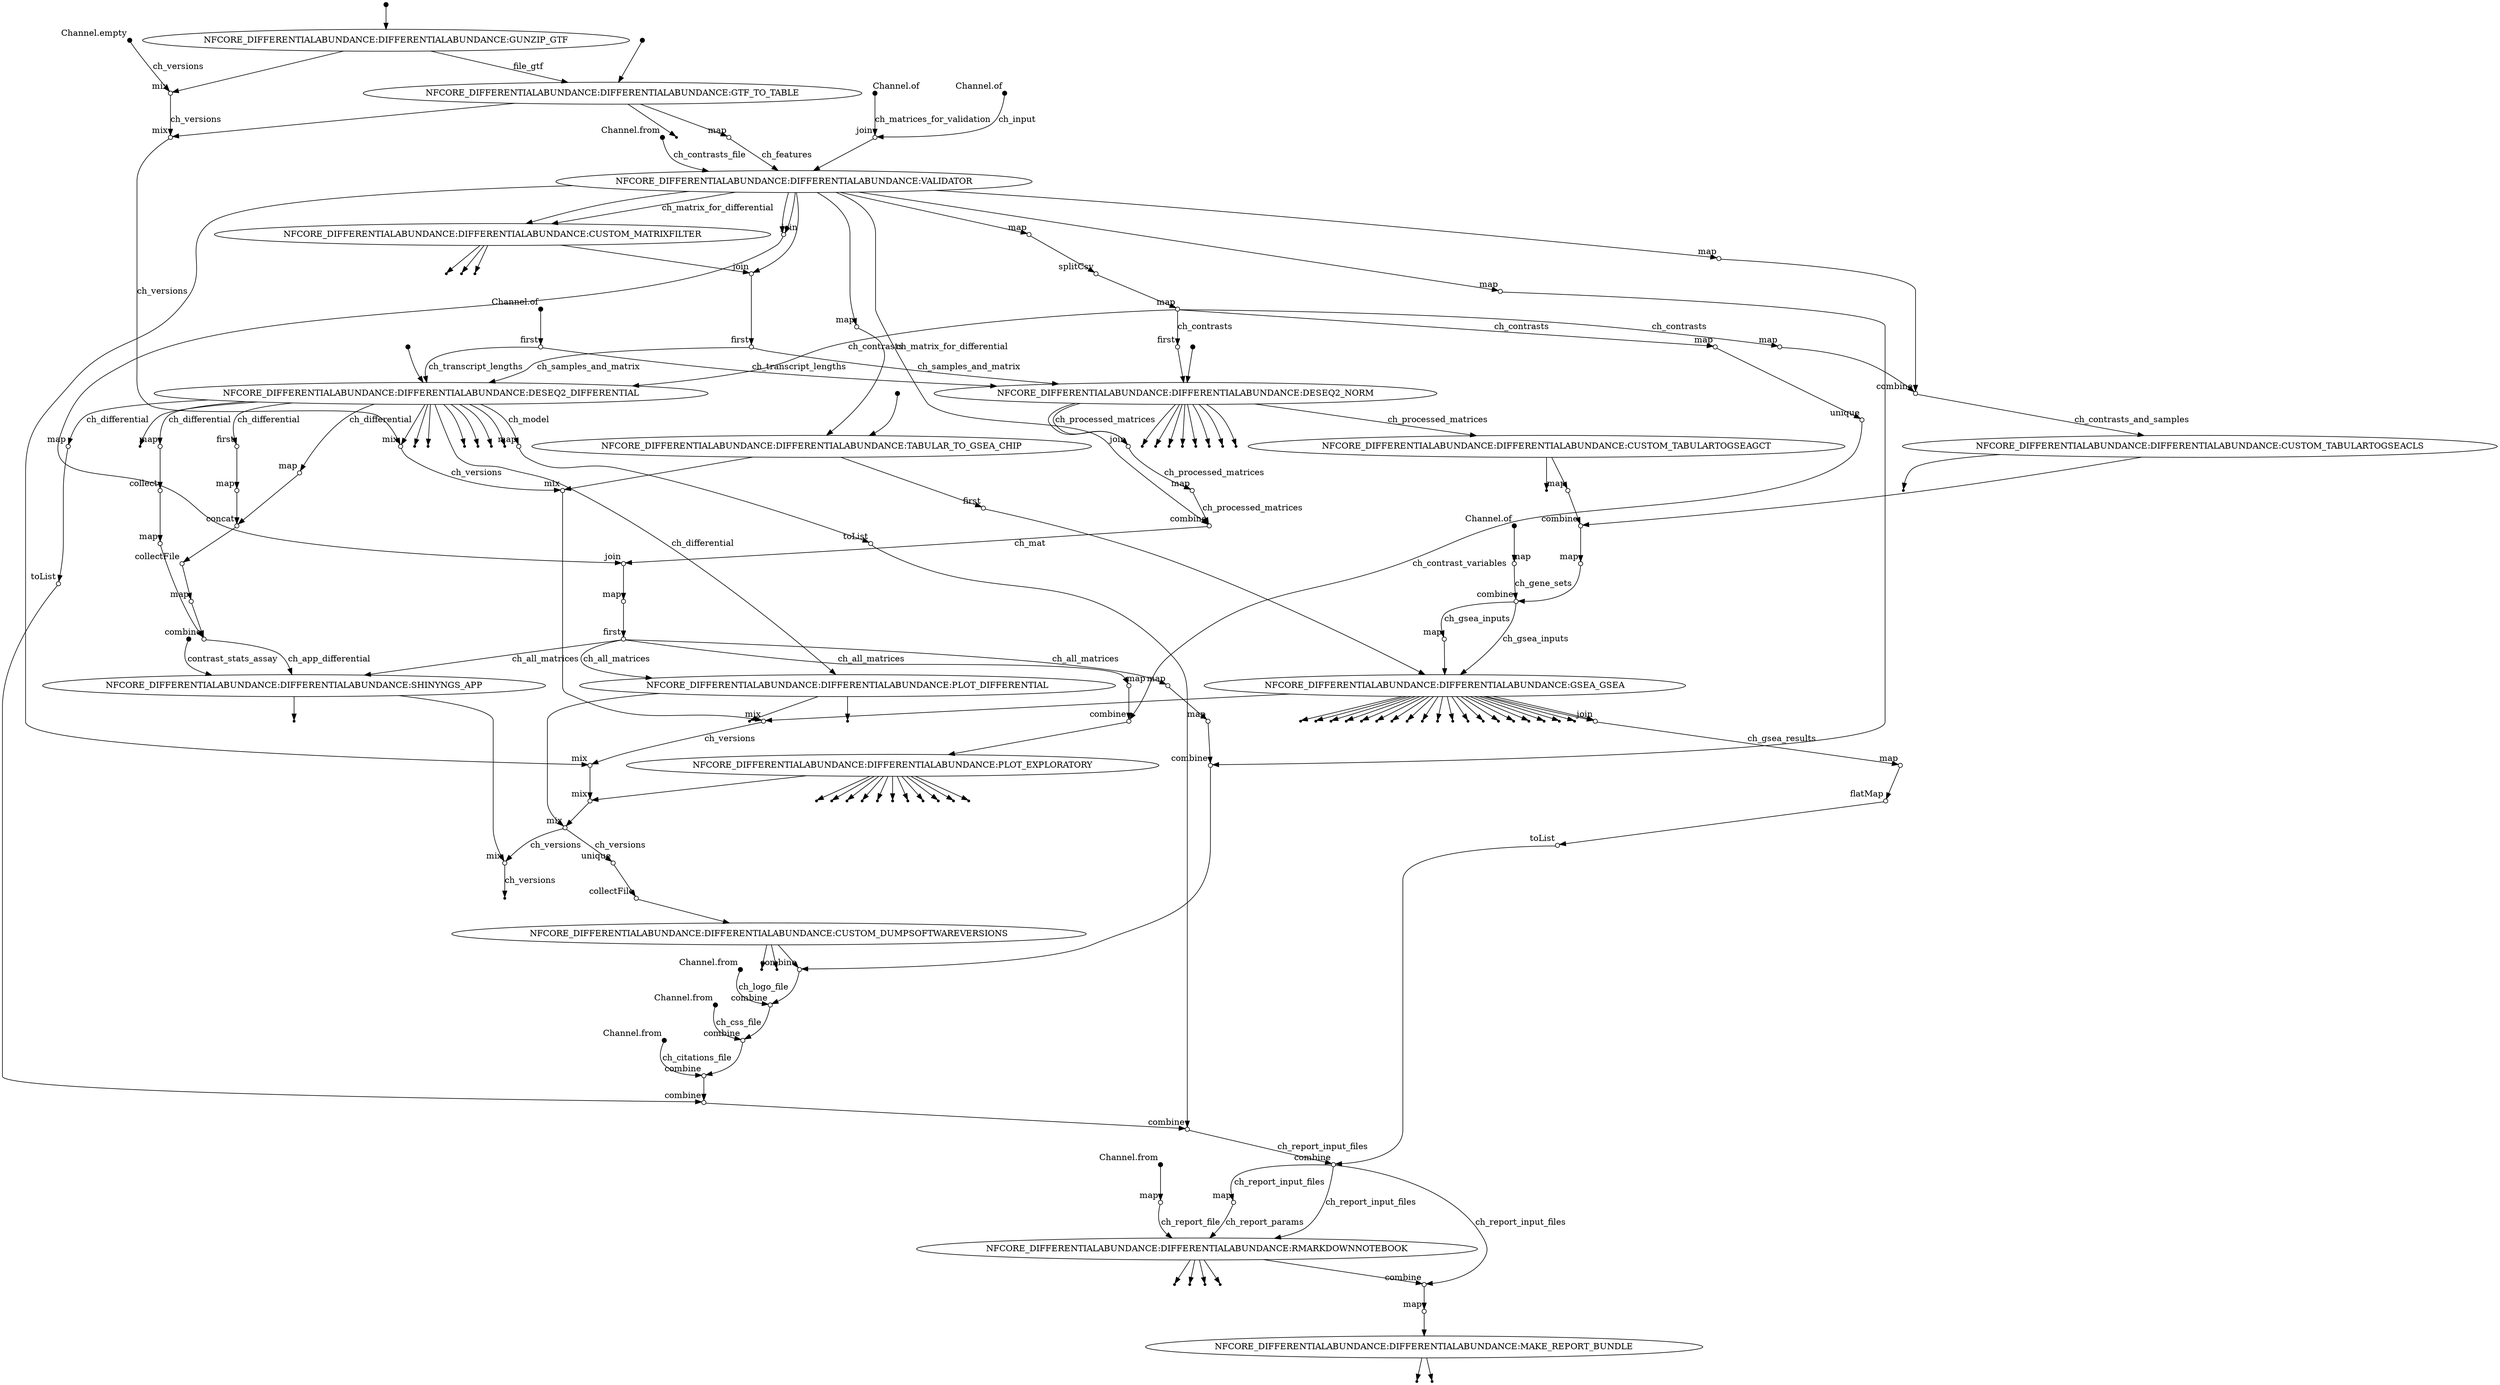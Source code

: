 digraph "differentialabundance_dag" {
v0 [shape=point,label="",fixedsize=true,width=0.1,xlabel="Channel.of"];
v16 [shape=circle,label="",fixedsize=true,width=0.1,xlabel="join"];
v0 -> v16 [label="ch_input"];

v1 [shape=point,label="",fixedsize=true,width=0.1,xlabel="Channel.of"];
v16 [shape=circle,label="",fixedsize=true,width=0.1,xlabel="join"];
v1 -> v16 [label="ch_matrices_for_validation"];

v2 [shape=point,label="",fixedsize=true,width=0.1,xlabel="Channel.of"];
v3 [shape=circle,label="",fixedsize=true,width=0.1,xlabel="first"];
v2 -> v3;

v3 [shape=circle,label="",fixedsize=true,width=0.1,xlabel="first"];
v29 [label="NFCORE_DIFFERENTIALABUNDANCE:DIFFERENTIALABUNDANCE:DESEQ2_NORM"];
v3 -> v29 [label="ch_transcript_lengths"];

v4 [shape=point,label="",fixedsize=true,width=0.1,xlabel="Channel.of"];
v5 [shape=circle,label="",fixedsize=true,width=0.1,xlabel="map"];
v4 -> v5;

v5 [shape=circle,label="",fixedsize=true,width=0.1,xlabel="map"];
v63 [shape=circle,label="",fixedsize=true,width=0.1,xlabel="combine"];
v5 -> v63 [label="ch_gene_sets"];

v6 [shape=point,label="",fixedsize=true,width=0.1,xlabel="Channel.empty"];
v10 [shape=circle,label="",fixedsize=true,width=0.1,xlabel="mix"];
v6 -> v10 [label="ch_versions"];

v7 [shape=point,label="",fixedsize=true,width=0.1,xlabel="Channel.from"];
v17 [label="NFCORE_DIFFERENTIALABUNDANCE:DIFFERENTIALABUNDANCE:VALIDATOR"];
v7 -> v17 [label="ch_contrasts_file"];

v8 [shape=point,label="",fixedsize=true,width=0.1];
v9 [label="NFCORE_DIFFERENTIALABUNDANCE:DIFFERENTIALABUNDANCE:GUNZIP_GTF"];
v8 -> v9;

v9 [label="NFCORE_DIFFERENTIALABUNDANCE:DIFFERENTIALABUNDANCE:GUNZIP_GTF"];
v12 [label="NFCORE_DIFFERENTIALABUNDANCE:DIFFERENTIALABUNDANCE:GTF_TO_TABLE"];
v9 -> v12 [label="file_gtf"];

v9 [label="NFCORE_DIFFERENTIALABUNDANCE:DIFFERENTIALABUNDANCE:GUNZIP_GTF"];
v10 [shape=circle,label="",fixedsize=true,width=0.1,xlabel="mix"];
v9 -> v10;

v10 [shape=circle,label="",fixedsize=true,width=0.1,xlabel="mix"];
v15 [shape=circle,label="",fixedsize=true,width=0.1,xlabel="mix"];
v10 -> v15 [label="ch_versions"];

v11 [shape=point,label="",fixedsize=true,width=0.1];
v12 [label="NFCORE_DIFFERENTIALABUNDANCE:DIFFERENTIALABUNDANCE:GTF_TO_TABLE"];
v11 -> v12;

v12 [label="NFCORE_DIFFERENTIALABUNDANCE:DIFFERENTIALABUNDANCE:GTF_TO_TABLE"];
v14 [shape=circle,label="",fixedsize=true,width=0.1,xlabel="map"];
v12 -> v14;

v12 [label="NFCORE_DIFFERENTIALABUNDANCE:DIFFERENTIALABUNDANCE:GTF_TO_TABLE"];
v13 [shape=point];
v12 -> v13;

v12 [label="NFCORE_DIFFERENTIALABUNDANCE:DIFFERENTIALABUNDANCE:GTF_TO_TABLE"];
v15 [shape=circle,label="",fixedsize=true,width=0.1,xlabel="mix"];
v12 -> v15;

v14 [shape=circle,label="",fixedsize=true,width=0.1,xlabel="map"];
v17 [label="NFCORE_DIFFERENTIALABUNDANCE:DIFFERENTIALABUNDANCE:VALIDATOR"];
v14 -> v17 [label="ch_features"];

v15 [shape=circle,label="",fixedsize=true,width=0.1,xlabel="mix"];
v47 [shape=circle,label="",fixedsize=true,width=0.1,xlabel="mix"];
v15 -> v47 [label="ch_versions"];

v16 [shape=circle,label="",fixedsize=true,width=0.1,xlabel="join"];
v17 [label="NFCORE_DIFFERENTIALABUNDANCE:DIFFERENTIALABUNDANCE:VALIDATOR"];
v16 -> v17;

v17 [label="NFCORE_DIFFERENTIALABUNDANCE:DIFFERENTIALABUNDANCE:VALIDATOR"];
v21 [label="NFCORE_DIFFERENTIALABUNDANCE:DIFFERENTIALABUNDANCE:CUSTOM_MATRIXFILTER"];
v17 -> v21;

v17 [label="NFCORE_DIFFERENTIALABUNDANCE:DIFFERENTIALABUNDANCE:VALIDATOR"];
v57 [shape=circle,label="",fixedsize=true,width=0.1,xlabel="map"];
v17 -> v57;

v17 [label="NFCORE_DIFFERENTIALABUNDANCE:DIFFERENTIALABUNDANCE:VALIDATOR"];
v21 [label="NFCORE_DIFFERENTIALABUNDANCE:DIFFERENTIALABUNDANCE:CUSTOM_MATRIXFILTER"];
v17 -> v21 [label="ch_matrix_for_differential"];

v17 [label="NFCORE_DIFFERENTIALABUNDANCE:DIFFERENTIALABUNDANCE:VALIDATOR"];
v18 [shape=circle,label="",fixedsize=true,width=0.1,xlabel="map"];
v17 -> v18;

v17 [label="NFCORE_DIFFERENTIALABUNDANCE:DIFFERENTIALABUNDANCE:VALIDATOR"];
v113 [shape=circle,label="",fixedsize=true,width=0.1,xlabel="mix"];
v17 -> v113;

v18 [shape=circle,label="",fixedsize=true,width=0.1,xlabel="map"];
v19 [shape=circle,label="",fixedsize=true,width=0.1,xlabel="splitCsv"];
v18 -> v19;

v19 [shape=circle,label="",fixedsize=true,width=0.1,xlabel="splitCsv"];
v20 [shape=circle,label="",fixedsize=true,width=0.1,xlabel="map"];
v19 -> v20;

v20 [shape=circle,label="",fixedsize=true,width=0.1,xlabel="map"];
v27 [shape=circle,label="",fixedsize=true,width=0.1,xlabel="first"];
v20 -> v27 [label="ch_contrasts"];

v21 [label="NFCORE_DIFFERENTIALABUNDANCE:DIFFERENTIALABUNDANCE:CUSTOM_MATRIXFILTER"];
v25 [shape=circle,label="",fixedsize=true,width=0.1,xlabel="join"];
v21 -> v25;

v21 [label="NFCORE_DIFFERENTIALABUNDANCE:DIFFERENTIALABUNDANCE:CUSTOM_MATRIXFILTER"];
v24 [shape=point];
v21 -> v24;

v21 [label="NFCORE_DIFFERENTIALABUNDANCE:DIFFERENTIALABUNDANCE:CUSTOM_MATRIXFILTER"];
v23 [shape=point];
v21 -> v23;

v21 [label="NFCORE_DIFFERENTIALABUNDANCE:DIFFERENTIALABUNDANCE:CUSTOM_MATRIXFILTER"];
v22 [shape=point];
v21 -> v22;

v17 [label="NFCORE_DIFFERENTIALABUNDANCE:DIFFERENTIALABUNDANCE:VALIDATOR"];
v25 [shape=circle,label="",fixedsize=true,width=0.1,xlabel="join"];
v17 -> v25;

v25 [shape=circle,label="",fixedsize=true,width=0.1,xlabel="join"];
v26 [shape=circle,label="",fixedsize=true,width=0.1,xlabel="first"];
v25 -> v26;

v26 [shape=circle,label="",fixedsize=true,width=0.1,xlabel="first"];
v29 [label="NFCORE_DIFFERENTIALABUNDANCE:DIFFERENTIALABUNDANCE:DESEQ2_NORM"];
v26 -> v29 [label="ch_samples_and_matrix"];

v27 [shape=circle,label="",fixedsize=true,width=0.1,xlabel="first"];
v29 [label="NFCORE_DIFFERENTIALABUNDANCE:DIFFERENTIALABUNDANCE:DESEQ2_NORM"];
v27 -> v29;

v28 [shape=point,label="",fixedsize=true,width=0.1];
v29 [label="NFCORE_DIFFERENTIALABUNDANCE:DIFFERENTIALABUNDANCE:DESEQ2_NORM"];
v28 -> v29;

v29 [label="NFCORE_DIFFERENTIALABUNDANCE:DIFFERENTIALABUNDANCE:DESEQ2_NORM"];
v37 [shape=point];
v29 -> v37;

v29 [label="NFCORE_DIFFERENTIALABUNDANCE:DIFFERENTIALABUNDANCE:DESEQ2_NORM"];
v36 [shape=point];
v29 -> v36;

v29 [label="NFCORE_DIFFERENTIALABUNDANCE:DIFFERENTIALABUNDANCE:DESEQ2_NORM"];
v35 [shape=point];
v29 -> v35;

v29 [label="NFCORE_DIFFERENTIALABUNDANCE:DIFFERENTIALABUNDANCE:DESEQ2_NORM"];
v34 [shape=point];
v29 -> v34;

v29 [label="NFCORE_DIFFERENTIALABUNDANCE:DIFFERENTIALABUNDANCE:DESEQ2_NORM"];
v48 [shape=circle,label="",fixedsize=true,width=0.1,xlabel="join"];
v29 -> v48 [label="ch_processed_matrices"];

v29 [label="NFCORE_DIFFERENTIALABUNDANCE:DIFFERENTIALABUNDANCE:DESEQ2_NORM"];
v33 [shape=point];
v29 -> v33;

v29 [label="NFCORE_DIFFERENTIALABUNDANCE:DIFFERENTIALABUNDANCE:DESEQ2_NORM"];
v48 [shape=circle,label="",fixedsize=true,width=0.1,xlabel="join"];
v29 -> v48;

v29 [label="NFCORE_DIFFERENTIALABUNDANCE:DIFFERENTIALABUNDANCE:DESEQ2_NORM"];
v32 [shape=point];
v29 -> v32;

v29 [label="NFCORE_DIFFERENTIALABUNDANCE:DIFFERENTIALABUNDANCE:DESEQ2_NORM"];
v31 [shape=point];
v29 -> v31;

v29 [label="NFCORE_DIFFERENTIALABUNDANCE:DIFFERENTIALABUNDANCE:DESEQ2_NORM"];
v30 [shape=point];
v29 -> v30;

v20 [shape=circle,label="",fixedsize=true,width=0.1,xlabel="map"];
v39 [label="NFCORE_DIFFERENTIALABUNDANCE:DIFFERENTIALABUNDANCE:DESEQ2_DIFFERENTIAL"];
v20 -> v39 [label="ch_contrasts"];

v26 [shape=circle,label="",fixedsize=true,width=0.1,xlabel="first"];
v39 [label="NFCORE_DIFFERENTIALABUNDANCE:DIFFERENTIALABUNDANCE:DESEQ2_DIFFERENTIAL"];
v26 -> v39 [label="ch_samples_and_matrix"];

v38 [shape=point,label="",fixedsize=true,width=0.1];
v39 [label="NFCORE_DIFFERENTIALABUNDANCE:DIFFERENTIALABUNDANCE:DESEQ2_DIFFERENTIAL"];
v38 -> v39;

v3 [shape=circle,label="",fixedsize=true,width=0.1,xlabel="first"];
v39 [label="NFCORE_DIFFERENTIALABUNDANCE:DIFFERENTIALABUNDANCE:DESEQ2_DIFFERENTIAL"];
v3 -> v39 [label="ch_transcript_lengths"];

v39 [label="NFCORE_DIFFERENTIALABUNDANCE:DIFFERENTIALABUNDANCE:DESEQ2_DIFFERENTIAL"];
v110 [label="NFCORE_DIFFERENTIALABUNDANCE:DIFFERENTIALABUNDANCE:PLOT_DIFFERENTIAL"];
v39 -> v110 [label="ch_differential"];

v39 [label="NFCORE_DIFFERENTIALABUNDANCE:DIFFERENTIALABUNDANCE:DESEQ2_DIFFERENTIAL"];
v46 [shape=point];
v39 -> v46;

v39 [label="NFCORE_DIFFERENTIALABUNDANCE:DIFFERENTIALABUNDANCE:DESEQ2_DIFFERENTIAL"];
v45 [shape=point];
v39 -> v45;

v39 [label="NFCORE_DIFFERENTIALABUNDANCE:DIFFERENTIALABUNDANCE:DESEQ2_DIFFERENTIAL"];
v44 [shape=point];
v39 -> v44;

v39 [label="NFCORE_DIFFERENTIALABUNDANCE:DIFFERENTIALABUNDANCE:DESEQ2_DIFFERENTIAL"];
v43 [shape=point];
v39 -> v43;

v39 [label="NFCORE_DIFFERENTIALABUNDANCE:DIFFERENTIALABUNDANCE:DESEQ2_DIFFERENTIAL"];
v42 [shape=point];
v39 -> v42;

v39 [label="NFCORE_DIFFERENTIALABUNDANCE:DIFFERENTIALABUNDANCE:DESEQ2_DIFFERENTIAL"];
v41 [shape=point];
v39 -> v41;

v39 [label="NFCORE_DIFFERENTIALABUNDANCE:DIFFERENTIALABUNDANCE:DESEQ2_DIFFERENTIAL"];
v137 [shape=circle,label="",fixedsize=true,width=0.1,xlabel="map"];
v39 -> v137 [label="ch_model"];

v39 [label="NFCORE_DIFFERENTIALABUNDANCE:DIFFERENTIALABUNDANCE:DESEQ2_DIFFERENTIAL"];
v40 [shape=point];
v39 -> v40;

v39 [label="NFCORE_DIFFERENTIALABUNDANCE:DIFFERENTIALABUNDANCE:DESEQ2_DIFFERENTIAL"];
v47 [shape=circle,label="",fixedsize=true,width=0.1,xlabel="mix"];
v39 -> v47;

v47 [shape=circle,label="",fixedsize=true,width=0.1,xlabel="mix"];
v87 [shape=circle,label="",fixedsize=true,width=0.1,xlabel="mix"];
v47 -> v87 [label="ch_versions"];

v48 [shape=circle,label="",fixedsize=true,width=0.1,xlabel="join"];
v49 [shape=circle,label="",fixedsize=true,width=0.1,xlabel="map"];
v48 -> v49 [label="ch_processed_matrices"];

v49 [shape=circle,label="",fixedsize=true,width=0.1,xlabel="map"];
v91 [shape=circle,label="",fixedsize=true,width=0.1,xlabel="combine"];
v49 -> v91 [label="ch_processed_matrices"];

v29 [label="NFCORE_DIFFERENTIALABUNDANCE:DIFFERENTIALABUNDANCE:DESEQ2_NORM"];
v50 [label="NFCORE_DIFFERENTIALABUNDANCE:DIFFERENTIALABUNDANCE:CUSTOM_TABULARTOGSEAGCT"];
v29 -> v50 [label="ch_processed_matrices"];

v50 [label="NFCORE_DIFFERENTIALABUNDANCE:DIFFERENTIALABUNDANCE:CUSTOM_TABULARTOGSEAGCT"];
v60 [shape=circle,label="",fixedsize=true,width=0.1,xlabel="map"];
v50 -> v60;

v50 [label="NFCORE_DIFFERENTIALABUNDANCE:DIFFERENTIALABUNDANCE:CUSTOM_TABULARTOGSEAGCT"];
v51 [shape=point];
v50 -> v51;

v20 [shape=circle,label="",fixedsize=true,width=0.1,xlabel="map"];
v52 [shape=circle,label="",fixedsize=true,width=0.1,xlabel="map"];
v20 -> v52 [label="ch_contrasts"];

v52 [shape=circle,label="",fixedsize=true,width=0.1,xlabel="map"];
v54 [shape=circle,label="",fixedsize=true,width=0.1,xlabel="combine"];
v52 -> v54;

v17 [label="NFCORE_DIFFERENTIALABUNDANCE:DIFFERENTIALABUNDANCE:VALIDATOR"];
v53 [shape=circle,label="",fixedsize=true,width=0.1,xlabel="map"];
v17 -> v53;

v53 [shape=circle,label="",fixedsize=true,width=0.1,xlabel="map"];
v54 [shape=circle,label="",fixedsize=true,width=0.1,xlabel="combine"];
v53 -> v54;

v54 [shape=circle,label="",fixedsize=true,width=0.1,xlabel="combine"];
v55 [label="NFCORE_DIFFERENTIALABUNDANCE:DIFFERENTIALABUNDANCE:CUSTOM_TABULARTOGSEACLS"];
v54 -> v55 [label="ch_contrasts_and_samples"];

v55 [label="NFCORE_DIFFERENTIALABUNDANCE:DIFFERENTIALABUNDANCE:CUSTOM_TABULARTOGSEACLS"];
v61 [shape=circle,label="",fixedsize=true,width=0.1,xlabel="combine"];
v55 -> v61;

v55 [label="NFCORE_DIFFERENTIALABUNDANCE:DIFFERENTIALABUNDANCE:CUSTOM_TABULARTOGSEACLS"];
v56 [shape=point];
v55 -> v56;

v57 [shape=circle,label="",fixedsize=true,width=0.1,xlabel="map"];
v59 [label="NFCORE_DIFFERENTIALABUNDANCE:DIFFERENTIALABUNDANCE:TABULAR_TO_GSEA_CHIP"];
v57 -> v59;

v58 [shape=point,label="",fixedsize=true,width=0.1];
v59 [label="NFCORE_DIFFERENTIALABUNDANCE:DIFFERENTIALABUNDANCE:TABULAR_TO_GSEA_CHIP"];
v58 -> v59;

v59 [label="NFCORE_DIFFERENTIALABUNDANCE:DIFFERENTIALABUNDANCE:TABULAR_TO_GSEA_CHIP"];
v65 [shape=circle,label="",fixedsize=true,width=0.1,xlabel="first"];
v59 -> v65;

v59 [label="NFCORE_DIFFERENTIALABUNDANCE:DIFFERENTIALABUNDANCE:TABULAR_TO_GSEA_CHIP"];
v87 [shape=circle,label="",fixedsize=true,width=0.1,xlabel="mix"];
v59 -> v87;

v60 [shape=circle,label="",fixedsize=true,width=0.1,xlabel="map"];
v61 [shape=circle,label="",fixedsize=true,width=0.1,xlabel="combine"];
v60 -> v61;

v61 [shape=circle,label="",fixedsize=true,width=0.1,xlabel="combine"];
v62 [shape=circle,label="",fixedsize=true,width=0.1,xlabel="map"];
v61 -> v62;

v62 [shape=circle,label="",fixedsize=true,width=0.1,xlabel="map"];
v63 [shape=circle,label="",fixedsize=true,width=0.1,xlabel="combine"];
v62 -> v63;

v63 [shape=circle,label="",fixedsize=true,width=0.1,xlabel="combine"];
v64 [shape=circle,label="",fixedsize=true,width=0.1,xlabel="map"];
v63 -> v64 [label="ch_gsea_inputs"];

v64 [shape=circle,label="",fixedsize=true,width=0.1,xlabel="map"];
v66 [label="NFCORE_DIFFERENTIALABUNDANCE:DIFFERENTIALABUNDANCE:GSEA_GSEA"];
v64 -> v66;

v65 [shape=circle,label="",fixedsize=true,width=0.1,xlabel="first"];
v66 [label="NFCORE_DIFFERENTIALABUNDANCE:DIFFERENTIALABUNDANCE:GSEA_GSEA"];
v65 -> v66;

v63 [shape=circle,label="",fixedsize=true,width=0.1,xlabel="combine"];
v66 [label="NFCORE_DIFFERENTIALABUNDANCE:DIFFERENTIALABUNDANCE:GSEA_GSEA"];
v63 -> v66 [label="ch_gsea_inputs"];

v66 [label="NFCORE_DIFFERENTIALABUNDANCE:DIFFERENTIALABUNDANCE:GSEA_GSEA"];
v85 [shape=point];
v66 -> v85;

v66 [label="NFCORE_DIFFERENTIALABUNDANCE:DIFFERENTIALABUNDANCE:GSEA_GSEA"];
v84 [shape=point];
v66 -> v84;

v66 [label="NFCORE_DIFFERENTIALABUNDANCE:DIFFERENTIALABUNDANCE:GSEA_GSEA"];
v83 [shape=point];
v66 -> v83;

v66 [label="NFCORE_DIFFERENTIALABUNDANCE:DIFFERENTIALABUNDANCE:GSEA_GSEA"];
v86 [shape=circle,label="",fixedsize=true,width=0.1,xlabel="join"];
v66 -> v86;

v66 [label="NFCORE_DIFFERENTIALABUNDANCE:DIFFERENTIALABUNDANCE:GSEA_GSEA"];
v82 [shape=point];
v66 -> v82;

v66 [label="NFCORE_DIFFERENTIALABUNDANCE:DIFFERENTIALABUNDANCE:GSEA_GSEA"];
v86 [shape=circle,label="",fixedsize=true,width=0.1,xlabel="join"];
v66 -> v86;

v66 [label="NFCORE_DIFFERENTIALABUNDANCE:DIFFERENTIALABUNDANCE:GSEA_GSEA"];
v81 [shape=point];
v66 -> v81;

v66 [label="NFCORE_DIFFERENTIALABUNDANCE:DIFFERENTIALABUNDANCE:GSEA_GSEA"];
v80 [shape=point];
v66 -> v80;

v66 [label="NFCORE_DIFFERENTIALABUNDANCE:DIFFERENTIALABUNDANCE:GSEA_GSEA"];
v79 [shape=point];
v66 -> v79;

v66 [label="NFCORE_DIFFERENTIALABUNDANCE:DIFFERENTIALABUNDANCE:GSEA_GSEA"];
v78 [shape=point];
v66 -> v78;

v66 [label="NFCORE_DIFFERENTIALABUNDANCE:DIFFERENTIALABUNDANCE:GSEA_GSEA"];
v77 [shape=point];
v66 -> v77;

v66 [label="NFCORE_DIFFERENTIALABUNDANCE:DIFFERENTIALABUNDANCE:GSEA_GSEA"];
v76 [shape=point];
v66 -> v76;

v66 [label="NFCORE_DIFFERENTIALABUNDANCE:DIFFERENTIALABUNDANCE:GSEA_GSEA"];
v75 [shape=point];
v66 -> v75;

v66 [label="NFCORE_DIFFERENTIALABUNDANCE:DIFFERENTIALABUNDANCE:GSEA_GSEA"];
v74 [shape=point];
v66 -> v74;

v66 [label="NFCORE_DIFFERENTIALABUNDANCE:DIFFERENTIALABUNDANCE:GSEA_GSEA"];
v73 [shape=point];
v66 -> v73;

v66 [label="NFCORE_DIFFERENTIALABUNDANCE:DIFFERENTIALABUNDANCE:GSEA_GSEA"];
v72 [shape=point];
v66 -> v72;

v66 [label="NFCORE_DIFFERENTIALABUNDANCE:DIFFERENTIALABUNDANCE:GSEA_GSEA"];
v71 [shape=point];
v66 -> v71;

v66 [label="NFCORE_DIFFERENTIALABUNDANCE:DIFFERENTIALABUNDANCE:GSEA_GSEA"];
v70 [shape=point];
v66 -> v70;

v66 [label="NFCORE_DIFFERENTIALABUNDANCE:DIFFERENTIALABUNDANCE:GSEA_GSEA"];
v69 [shape=point];
v66 -> v69;

v66 [label="NFCORE_DIFFERENTIALABUNDANCE:DIFFERENTIALABUNDANCE:GSEA_GSEA"];
v68 [shape=point];
v66 -> v68;

v66 [label="NFCORE_DIFFERENTIALABUNDANCE:DIFFERENTIALABUNDANCE:GSEA_GSEA"];
v67 [shape=point];
v66 -> v67;

v66 [label="NFCORE_DIFFERENTIALABUNDANCE:DIFFERENTIALABUNDANCE:GSEA_GSEA"];
v88 [shape=circle,label="",fixedsize=true,width=0.1,xlabel="mix"];
v66 -> v88;

v86 [shape=circle,label="",fixedsize=true,width=0.1,xlabel="join"];
v140 [shape=circle,label="",fixedsize=true,width=0.1,xlabel="map"];
v86 -> v140 [label="ch_gsea_results"];

v87 [shape=circle,label="",fixedsize=true,width=0.1,xlabel="mix"];
v88 [shape=circle,label="",fixedsize=true,width=0.1,xlabel="mix"];
v87 -> v88;

v88 [shape=circle,label="",fixedsize=true,width=0.1,xlabel="mix"];
v113 [shape=circle,label="",fixedsize=true,width=0.1,xlabel="mix"];
v88 -> v113 [label="ch_versions"];

v20 [shape=circle,label="",fixedsize=true,width=0.1,xlabel="map"];
v89 [shape=circle,label="",fixedsize=true,width=0.1,xlabel="map"];
v20 -> v89 [label="ch_contrasts"];

v89 [shape=circle,label="",fixedsize=true,width=0.1,xlabel="map"];
v90 [shape=circle,label="",fixedsize=true,width=0.1,xlabel="unique"];
v89 -> v90;

v90 [shape=circle,label="",fixedsize=true,width=0.1,xlabel="unique"];
v97 [shape=circle,label="",fixedsize=true,width=0.1,xlabel="combine"];
v90 -> v97 [label="ch_contrast_variables"];

v17 [label="NFCORE_DIFFERENTIALABUNDANCE:DIFFERENTIALABUNDANCE:VALIDATOR"];
v91 [shape=circle,label="",fixedsize=true,width=0.1,xlabel="combine"];
v17 -> v91 [label="ch_matrix_for_differential"];

v91 [shape=circle,label="",fixedsize=true,width=0.1,xlabel="combine"];
v93 [shape=circle,label="",fixedsize=true,width=0.1,xlabel="join"];
v91 -> v93 [label="ch_mat"];

v17 [label="NFCORE_DIFFERENTIALABUNDANCE:DIFFERENTIALABUNDANCE:VALIDATOR"];
v92 [shape=circle,label="",fixedsize=true,width=0.1,xlabel="join"];
v17 -> v92;

v17 [label="NFCORE_DIFFERENTIALABUNDANCE:DIFFERENTIALABUNDANCE:VALIDATOR"];
v92 [shape=circle,label="",fixedsize=true,width=0.1,xlabel="join"];
v17 -> v92;

v92 [shape=circle,label="",fixedsize=true,width=0.1,xlabel="join"];
v93 [shape=circle,label="",fixedsize=true,width=0.1,xlabel="join"];
v92 -> v93;

v93 [shape=circle,label="",fixedsize=true,width=0.1,xlabel="join"];
v94 [shape=circle,label="",fixedsize=true,width=0.1,xlabel="map"];
v93 -> v94;

v94 [shape=circle,label="",fixedsize=true,width=0.1,xlabel="map"];
v95 [shape=circle,label="",fixedsize=true,width=0.1,xlabel="first"];
v94 -> v95;

v95 [shape=circle,label="",fixedsize=true,width=0.1,xlabel="first"];
v96 [shape=circle,label="",fixedsize=true,width=0.1,xlabel="map"];
v95 -> v96 [label="ch_all_matrices"];

v96 [shape=circle,label="",fixedsize=true,width=0.1,xlabel="map"];
v97 [shape=circle,label="",fixedsize=true,width=0.1,xlabel="combine"];
v96 -> v97;

v97 [shape=circle,label="",fixedsize=true,width=0.1,xlabel="combine"];
v98 [label="NFCORE_DIFFERENTIALABUNDANCE:DIFFERENTIALABUNDANCE:PLOT_EXPLORATORY"];
v97 -> v98;

v98 [label="NFCORE_DIFFERENTIALABUNDANCE:DIFFERENTIALABUNDANCE:PLOT_EXPLORATORY"];
v109 [shape=point];
v98 -> v109;

v98 [label="NFCORE_DIFFERENTIALABUNDANCE:DIFFERENTIALABUNDANCE:PLOT_EXPLORATORY"];
v108 [shape=point];
v98 -> v108;

v98 [label="NFCORE_DIFFERENTIALABUNDANCE:DIFFERENTIALABUNDANCE:PLOT_EXPLORATORY"];
v107 [shape=point];
v98 -> v107;

v98 [label="NFCORE_DIFFERENTIALABUNDANCE:DIFFERENTIALABUNDANCE:PLOT_EXPLORATORY"];
v106 [shape=point];
v98 -> v106;

v98 [label="NFCORE_DIFFERENTIALABUNDANCE:DIFFERENTIALABUNDANCE:PLOT_EXPLORATORY"];
v105 [shape=point];
v98 -> v105;

v98 [label="NFCORE_DIFFERENTIALABUNDANCE:DIFFERENTIALABUNDANCE:PLOT_EXPLORATORY"];
v104 [shape=point];
v98 -> v104;

v98 [label="NFCORE_DIFFERENTIALABUNDANCE:DIFFERENTIALABUNDANCE:PLOT_EXPLORATORY"];
v103 [shape=point];
v98 -> v103;

v98 [label="NFCORE_DIFFERENTIALABUNDANCE:DIFFERENTIALABUNDANCE:PLOT_EXPLORATORY"];
v102 [shape=point];
v98 -> v102;

v98 [label="NFCORE_DIFFERENTIALABUNDANCE:DIFFERENTIALABUNDANCE:PLOT_EXPLORATORY"];
v101 [shape=point];
v98 -> v101;

v98 [label="NFCORE_DIFFERENTIALABUNDANCE:DIFFERENTIALABUNDANCE:PLOT_EXPLORATORY"];
v100 [shape=point];
v98 -> v100;

v98 [label="NFCORE_DIFFERENTIALABUNDANCE:DIFFERENTIALABUNDANCE:PLOT_EXPLORATORY"];
v99 [shape=point];
v98 -> v99;

v98 [label="NFCORE_DIFFERENTIALABUNDANCE:DIFFERENTIALABUNDANCE:PLOT_EXPLORATORY"];
v114 [shape=circle,label="",fixedsize=true,width=0.1,xlabel="mix"];
v98 -> v114;

v95 [shape=circle,label="",fixedsize=true,width=0.1,xlabel="first"];
v110 [label="NFCORE_DIFFERENTIALABUNDANCE:DIFFERENTIALABUNDANCE:PLOT_DIFFERENTIAL"];
v95 -> v110 [label="ch_all_matrices"];

v110 [label="NFCORE_DIFFERENTIALABUNDANCE:DIFFERENTIALABUNDANCE:PLOT_DIFFERENTIAL"];
v112 [shape=point];
v110 -> v112;

v110 [label="NFCORE_DIFFERENTIALABUNDANCE:DIFFERENTIALABUNDANCE:PLOT_DIFFERENTIAL"];
v111 [shape=point];
v110 -> v111;

v110 [label="NFCORE_DIFFERENTIALABUNDANCE:DIFFERENTIALABUNDANCE:PLOT_DIFFERENTIAL"];
v115 [shape=circle,label="",fixedsize=true,width=0.1,xlabel="mix"];
v110 -> v115;

v113 [shape=circle,label="",fixedsize=true,width=0.1,xlabel="mix"];
v114 [shape=circle,label="",fixedsize=true,width=0.1,xlabel="mix"];
v113 -> v114;

v114 [shape=circle,label="",fixedsize=true,width=0.1,xlabel="mix"];
v115 [shape=circle,label="",fixedsize=true,width=0.1,xlabel="mix"];
v114 -> v115;

v115 [shape=circle,label="",fixedsize=true,width=0.1,xlabel="mix"];
v116 [shape=circle,label="",fixedsize=true,width=0.1,xlabel="unique"];
v115 -> v116 [label="ch_versions"];

v116 [shape=circle,label="",fixedsize=true,width=0.1,xlabel="unique"];
v117 [shape=circle,label="",fixedsize=true,width=0.1,xlabel="collectFile"];
v116 -> v117;

v117 [shape=circle,label="",fixedsize=true,width=0.1,xlabel="collectFile"];
v118 [label="NFCORE_DIFFERENTIALABUNDANCE:DIFFERENTIALABUNDANCE:CUSTOM_DUMPSOFTWAREVERSIONS"];
v117 -> v118;

v118 [label="NFCORE_DIFFERENTIALABUNDANCE:DIFFERENTIALABUNDANCE:CUSTOM_DUMPSOFTWAREVERSIONS"];
v130 [shape=circle,label="",fixedsize=true,width=0.1,xlabel="combine"];
v118 -> v130;

v118 [label="NFCORE_DIFFERENTIALABUNDANCE:DIFFERENTIALABUNDANCE:CUSTOM_DUMPSOFTWAREVERSIONS"];
v120 [shape=point];
v118 -> v120;

v118 [label="NFCORE_DIFFERENTIALABUNDANCE:DIFFERENTIALABUNDANCE:CUSTOM_DUMPSOFTWAREVERSIONS"];
v119 [shape=point];
v118 -> v119;

v121 [shape=point,label="",fixedsize=true,width=0.1,xlabel="Channel.from"];
v122 [shape=circle,label="",fixedsize=true,width=0.1,xlabel="map"];
v121 -> v122;

v122 [shape=circle,label="",fixedsize=true,width=0.1,xlabel="map"];
v160 [label="NFCORE_DIFFERENTIALABUNDANCE:DIFFERENTIALABUNDANCE:RMARKDOWNNOTEBOOK"];
v122 -> v160 [label="ch_report_file"];

v123 [shape=point,label="",fixedsize=true,width=0.1,xlabel="Channel.from"];
v131 [shape=circle,label="",fixedsize=true,width=0.1,xlabel="combine"];
v123 -> v131 [label="ch_logo_file"];

v124 [shape=point,label="",fixedsize=true,width=0.1,xlabel="Channel.from"];
v132 [shape=circle,label="",fixedsize=true,width=0.1,xlabel="combine"];
v124 -> v132 [label="ch_css_file"];

v125 [shape=point,label="",fixedsize=true,width=0.1,xlabel="Channel.from"];
v133 [shape=circle,label="",fixedsize=true,width=0.1,xlabel="combine"];
v125 -> v133 [label="ch_citations_file"];

v95 [shape=circle,label="",fixedsize=true,width=0.1,xlabel="first"];
v126 [shape=circle,label="",fixedsize=true,width=0.1,xlabel="map"];
v95 -> v126 [label="ch_all_matrices"];

v126 [shape=circle,label="",fixedsize=true,width=0.1,xlabel="map"];
v127 [shape=circle,label="",fixedsize=true,width=0.1,xlabel="map"];
v126 -> v127;

v127 [shape=circle,label="",fixedsize=true,width=0.1,xlabel="map"];
v129 [shape=circle,label="",fixedsize=true,width=0.1,xlabel="combine"];
v127 -> v129;

v17 [label="NFCORE_DIFFERENTIALABUNDANCE:DIFFERENTIALABUNDANCE:VALIDATOR"];
v128 [shape=circle,label="",fixedsize=true,width=0.1,xlabel="map"];
v17 -> v128;

v128 [shape=circle,label="",fixedsize=true,width=0.1,xlabel="map"];
v129 [shape=circle,label="",fixedsize=true,width=0.1,xlabel="combine"];
v128 -> v129;

v129 [shape=circle,label="",fixedsize=true,width=0.1,xlabel="combine"];
v130 [shape=circle,label="",fixedsize=true,width=0.1,xlabel="combine"];
v129 -> v130;

v130 [shape=circle,label="",fixedsize=true,width=0.1,xlabel="combine"];
v131 [shape=circle,label="",fixedsize=true,width=0.1,xlabel="combine"];
v130 -> v131;

v131 [shape=circle,label="",fixedsize=true,width=0.1,xlabel="combine"];
v132 [shape=circle,label="",fixedsize=true,width=0.1,xlabel="combine"];
v131 -> v132;

v132 [shape=circle,label="",fixedsize=true,width=0.1,xlabel="combine"];
v133 [shape=circle,label="",fixedsize=true,width=0.1,xlabel="combine"];
v132 -> v133;

v133 [shape=circle,label="",fixedsize=true,width=0.1,xlabel="combine"];
v136 [shape=circle,label="",fixedsize=true,width=0.1,xlabel="combine"];
v133 -> v136;

v39 [label="NFCORE_DIFFERENTIALABUNDANCE:DIFFERENTIALABUNDANCE:DESEQ2_DIFFERENTIAL"];
v134 [shape=circle,label="",fixedsize=true,width=0.1,xlabel="map"];
v39 -> v134 [label="ch_differential"];

v134 [shape=circle,label="",fixedsize=true,width=0.1,xlabel="map"];
v135 [shape=circle,label="",fixedsize=true,width=0.1,xlabel="toList"];
v134 -> v135;

v135 [shape=circle,label="",fixedsize=true,width=0.1,xlabel="toList"];
v136 [shape=circle,label="",fixedsize=true,width=0.1,xlabel="combine"];
v135 -> v136;

v136 [shape=circle,label="",fixedsize=true,width=0.1,xlabel="combine"];
v139 [shape=circle,label="",fixedsize=true,width=0.1,xlabel="combine"];
v136 -> v139;

v137 [shape=circle,label="",fixedsize=true,width=0.1,xlabel="map"];
v138 [shape=circle,label="",fixedsize=true,width=0.1,xlabel="toList"];
v137 -> v138;

v138 [shape=circle,label="",fixedsize=true,width=0.1,xlabel="toList"];
v139 [shape=circle,label="",fixedsize=true,width=0.1,xlabel="combine"];
v138 -> v139;

v139 [shape=circle,label="",fixedsize=true,width=0.1,xlabel="combine"];
v143 [shape=circle,label="",fixedsize=true,width=0.1,xlabel="combine"];
v139 -> v143 [label="ch_report_input_files"];

v140 [shape=circle,label="",fixedsize=true,width=0.1,xlabel="map"];
v141 [shape=circle,label="",fixedsize=true,width=0.1,xlabel="flatMap"];
v140 -> v141;

v141 [shape=circle,label="",fixedsize=true,width=0.1,xlabel="flatMap"];
v142 [shape=circle,label="",fixedsize=true,width=0.1,xlabel="toList"];
v141 -> v142;

v142 [shape=circle,label="",fixedsize=true,width=0.1,xlabel="toList"];
v143 [shape=circle,label="",fixedsize=true,width=0.1,xlabel="combine"];
v142 -> v143;

v143 [shape=circle,label="",fixedsize=true,width=0.1,xlabel="combine"];
v159 [shape=circle,label="",fixedsize=true,width=0.1,xlabel="map"];
v143 -> v159 [label="ch_report_input_files"];

v39 [label="NFCORE_DIFFERENTIALABUNDANCE:DIFFERENTIALABUNDANCE:DESEQ2_DIFFERENTIAL"];
v144 [shape=circle,label="",fixedsize=true,width=0.1,xlabel="first"];
v39 -> v144 [label="ch_differential"];

v144 [shape=circle,label="",fixedsize=true,width=0.1,xlabel="first"];
v145 [shape=circle,label="",fixedsize=true,width=0.1,xlabel="map"];
v144 -> v145;

v145 [shape=circle,label="",fixedsize=true,width=0.1,xlabel="map"];
v147 [shape=circle,label="",fixedsize=true,width=0.1,xlabel="concat"];
v145 -> v147;

v39 [label="NFCORE_DIFFERENTIALABUNDANCE:DIFFERENTIALABUNDANCE:DESEQ2_DIFFERENTIAL"];
v146 [shape=circle,label="",fixedsize=true,width=0.1,xlabel="map"];
v39 -> v146 [label="ch_differential"];

v146 [shape=circle,label="",fixedsize=true,width=0.1,xlabel="map"];
v147 [shape=circle,label="",fixedsize=true,width=0.1,xlabel="concat"];
v146 -> v147;

v147 [shape=circle,label="",fixedsize=true,width=0.1,xlabel="concat"];
v148 [shape=circle,label="",fixedsize=true,width=0.1,xlabel="collectFile"];
v147 -> v148;

v148 [shape=circle,label="",fixedsize=true,width=0.1,xlabel="collectFile"];
v149 [shape=circle,label="",fixedsize=true,width=0.1,xlabel="map"];
v148 -> v149;

v149 [shape=circle,label="",fixedsize=true,width=0.1,xlabel="map"];
v153 [shape=circle,label="",fixedsize=true,width=0.1,xlabel="combine"];
v149 -> v153;

v39 [label="NFCORE_DIFFERENTIALABUNDANCE:DIFFERENTIALABUNDANCE:DESEQ2_DIFFERENTIAL"];
v150 [shape=circle,label="",fixedsize=true,width=0.1,xlabel="map"];
v39 -> v150 [label="ch_differential"];

v150 [shape=circle,label="",fixedsize=true,width=0.1,xlabel="map"];
v151 [shape=circle,label="",fixedsize=true,width=0.1,xlabel="collect"];
v150 -> v151;

v151 [shape=circle,label="",fixedsize=true,width=0.1,xlabel="collect"];
v152 [shape=circle,label="",fixedsize=true,width=0.1,xlabel="map"];
v151 -> v152;

v152 [shape=circle,label="",fixedsize=true,width=0.1,xlabel="map"];
v153 [shape=circle,label="",fixedsize=true,width=0.1,xlabel="combine"];
v152 -> v153;

v153 [shape=circle,label="",fixedsize=true,width=0.1,xlabel="combine"];
v155 [label="NFCORE_DIFFERENTIALABUNDANCE:DIFFERENTIALABUNDANCE:SHINYNGS_APP"];
v153 -> v155 [label="ch_app_differential"];

v95 [shape=circle,label="",fixedsize=true,width=0.1,xlabel="first"];
v155 [label="NFCORE_DIFFERENTIALABUNDANCE:DIFFERENTIALABUNDANCE:SHINYNGS_APP"];
v95 -> v155 [label="ch_all_matrices"];

v154 [shape=point,label="",fixedsize=true,width=0.1];
v155 [label="NFCORE_DIFFERENTIALABUNDANCE:DIFFERENTIALABUNDANCE:SHINYNGS_APP"];
v154 -> v155 [label="contrast_stats_assay"];

v155 [label="NFCORE_DIFFERENTIALABUNDANCE:DIFFERENTIALABUNDANCE:SHINYNGS_APP"];
v156 [shape=point];
v155 -> v156;

v155 [label="NFCORE_DIFFERENTIALABUNDANCE:DIFFERENTIALABUNDANCE:SHINYNGS_APP"];
v157 [shape=circle,label="",fixedsize=true,width=0.1,xlabel="mix"];
v155 -> v157;

v115 [shape=circle,label="",fixedsize=true,width=0.1,xlabel="mix"];
v157 [shape=circle,label="",fixedsize=true,width=0.1,xlabel="mix"];
v115 -> v157 [label="ch_versions"];

v157 [shape=circle,label="",fixedsize=true,width=0.1,xlabel="mix"];
v158 [shape=point];
v157 -> v158 [label="ch_versions"];

v159 [shape=circle,label="",fixedsize=true,width=0.1,xlabel="map"];
v160 [label="NFCORE_DIFFERENTIALABUNDANCE:DIFFERENTIALABUNDANCE:RMARKDOWNNOTEBOOK"];
v159 -> v160 [label="ch_report_params"];

v143 [shape=circle,label="",fixedsize=true,width=0.1,xlabel="combine"];
v160 [label="NFCORE_DIFFERENTIALABUNDANCE:DIFFERENTIALABUNDANCE:RMARKDOWNNOTEBOOK"];
v143 -> v160 [label="ch_report_input_files"];

v160 [label="NFCORE_DIFFERENTIALABUNDANCE:DIFFERENTIALABUNDANCE:RMARKDOWNNOTEBOOK"];
v164 [shape=point];
v160 -> v164;

v160 [label="NFCORE_DIFFERENTIALABUNDANCE:DIFFERENTIALABUNDANCE:RMARKDOWNNOTEBOOK"];
v165 [shape=circle,label="",fixedsize=true,width=0.1,xlabel="combine"];
v160 -> v165;

v160 [label="NFCORE_DIFFERENTIALABUNDANCE:DIFFERENTIALABUNDANCE:RMARKDOWNNOTEBOOK"];
v163 [shape=point];
v160 -> v163;

v160 [label="NFCORE_DIFFERENTIALABUNDANCE:DIFFERENTIALABUNDANCE:RMARKDOWNNOTEBOOK"];
v162 [shape=point];
v160 -> v162;

v160 [label="NFCORE_DIFFERENTIALABUNDANCE:DIFFERENTIALABUNDANCE:RMARKDOWNNOTEBOOK"];
v161 [shape=point];
v160 -> v161;

v143 [shape=circle,label="",fixedsize=true,width=0.1,xlabel="combine"];
v165 [shape=circle,label="",fixedsize=true,width=0.1,xlabel="combine"];
v143 -> v165 [label="ch_report_input_files"];

v165 [shape=circle,label="",fixedsize=true,width=0.1,xlabel="combine"];
v166 [shape=circle,label="",fixedsize=true,width=0.1,xlabel="map"];
v165 -> v166;

v166 [shape=circle,label="",fixedsize=true,width=0.1,xlabel="map"];
v167 [label="NFCORE_DIFFERENTIALABUNDANCE:DIFFERENTIALABUNDANCE:MAKE_REPORT_BUNDLE"];
v166 -> v167;

v167 [label="NFCORE_DIFFERENTIALABUNDANCE:DIFFERENTIALABUNDANCE:MAKE_REPORT_BUNDLE"];
v169 [shape=point];
v167 -> v169;

v167 [label="NFCORE_DIFFERENTIALABUNDANCE:DIFFERENTIALABUNDANCE:MAKE_REPORT_BUNDLE"];
v168 [shape=point];
v167 -> v168;

}
